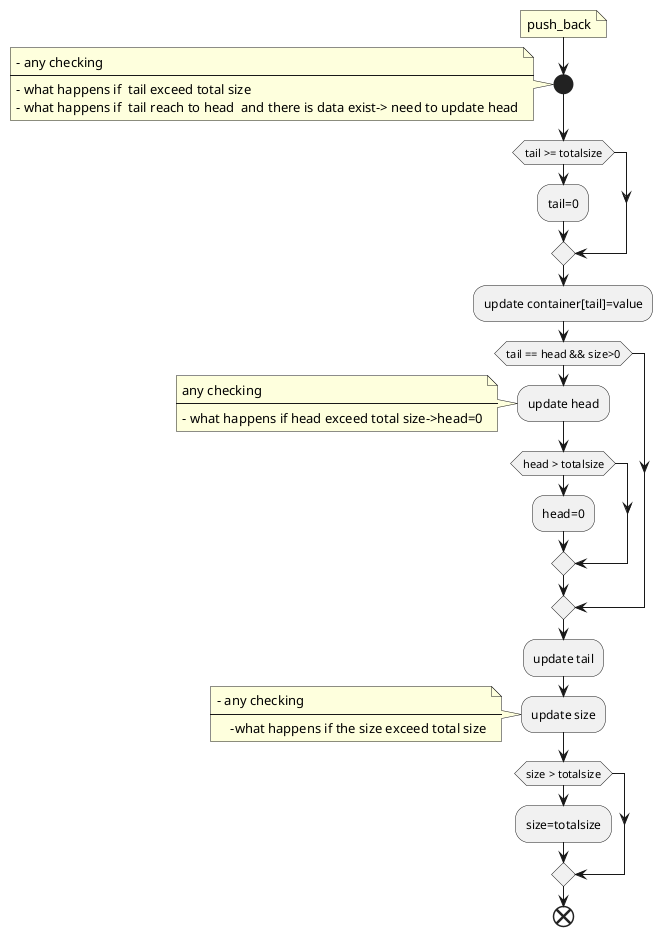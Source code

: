 @startuml circualr buffer
note:push_back
start

    note
    - any checking
    ----
    - what happens if  tail exceed total size
    - what happens if  tail reach to head  and there is data exist-> need to update head
    end note
if (tail >= totalsize) then
:tail=0;
endif
:update container[tail]=value;


if (tail == head && size>0) then
:update head;
    note
        any checking
        ----
        - what happens if head exceed total size->head=0
    end note
if(head > totalsize) then
:head=0;
endif
endif
:update tail;
:update size;
    note
    - any checking
    ----
        -what happens if the size exceed total size
    end note
if(size > totalsize) then
:size=totalsize;
endif
end

@enduml